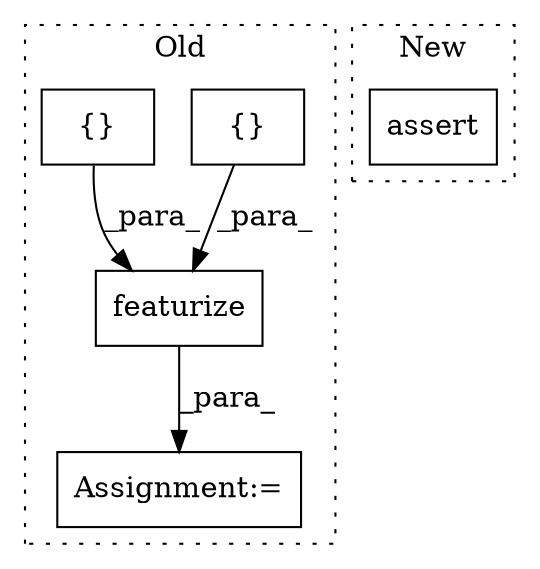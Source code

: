 digraph G {
subgraph cluster0 {
1 [label="featurize" a="32" s="1391,1447" l="10,1" shape="box"];
3 [label="{}" a="4" s="1433,1446" l="1,1" shape="box"];
4 [label="Assignment:=" a="7" s="1379" l="2" shape="box"];
5 [label="{}" a="4" s="1410,1422" l="1,1" shape="box"];
label = "Old";
style="dotted";
}
subgraph cluster1 {
2 [label="assert" a="6" s="1476" l="7" shape="box"];
label = "New";
style="dotted";
}
1 -> 4 [label="_para_"];
3 -> 1 [label="_para_"];
5 -> 1 [label="_para_"];
}
